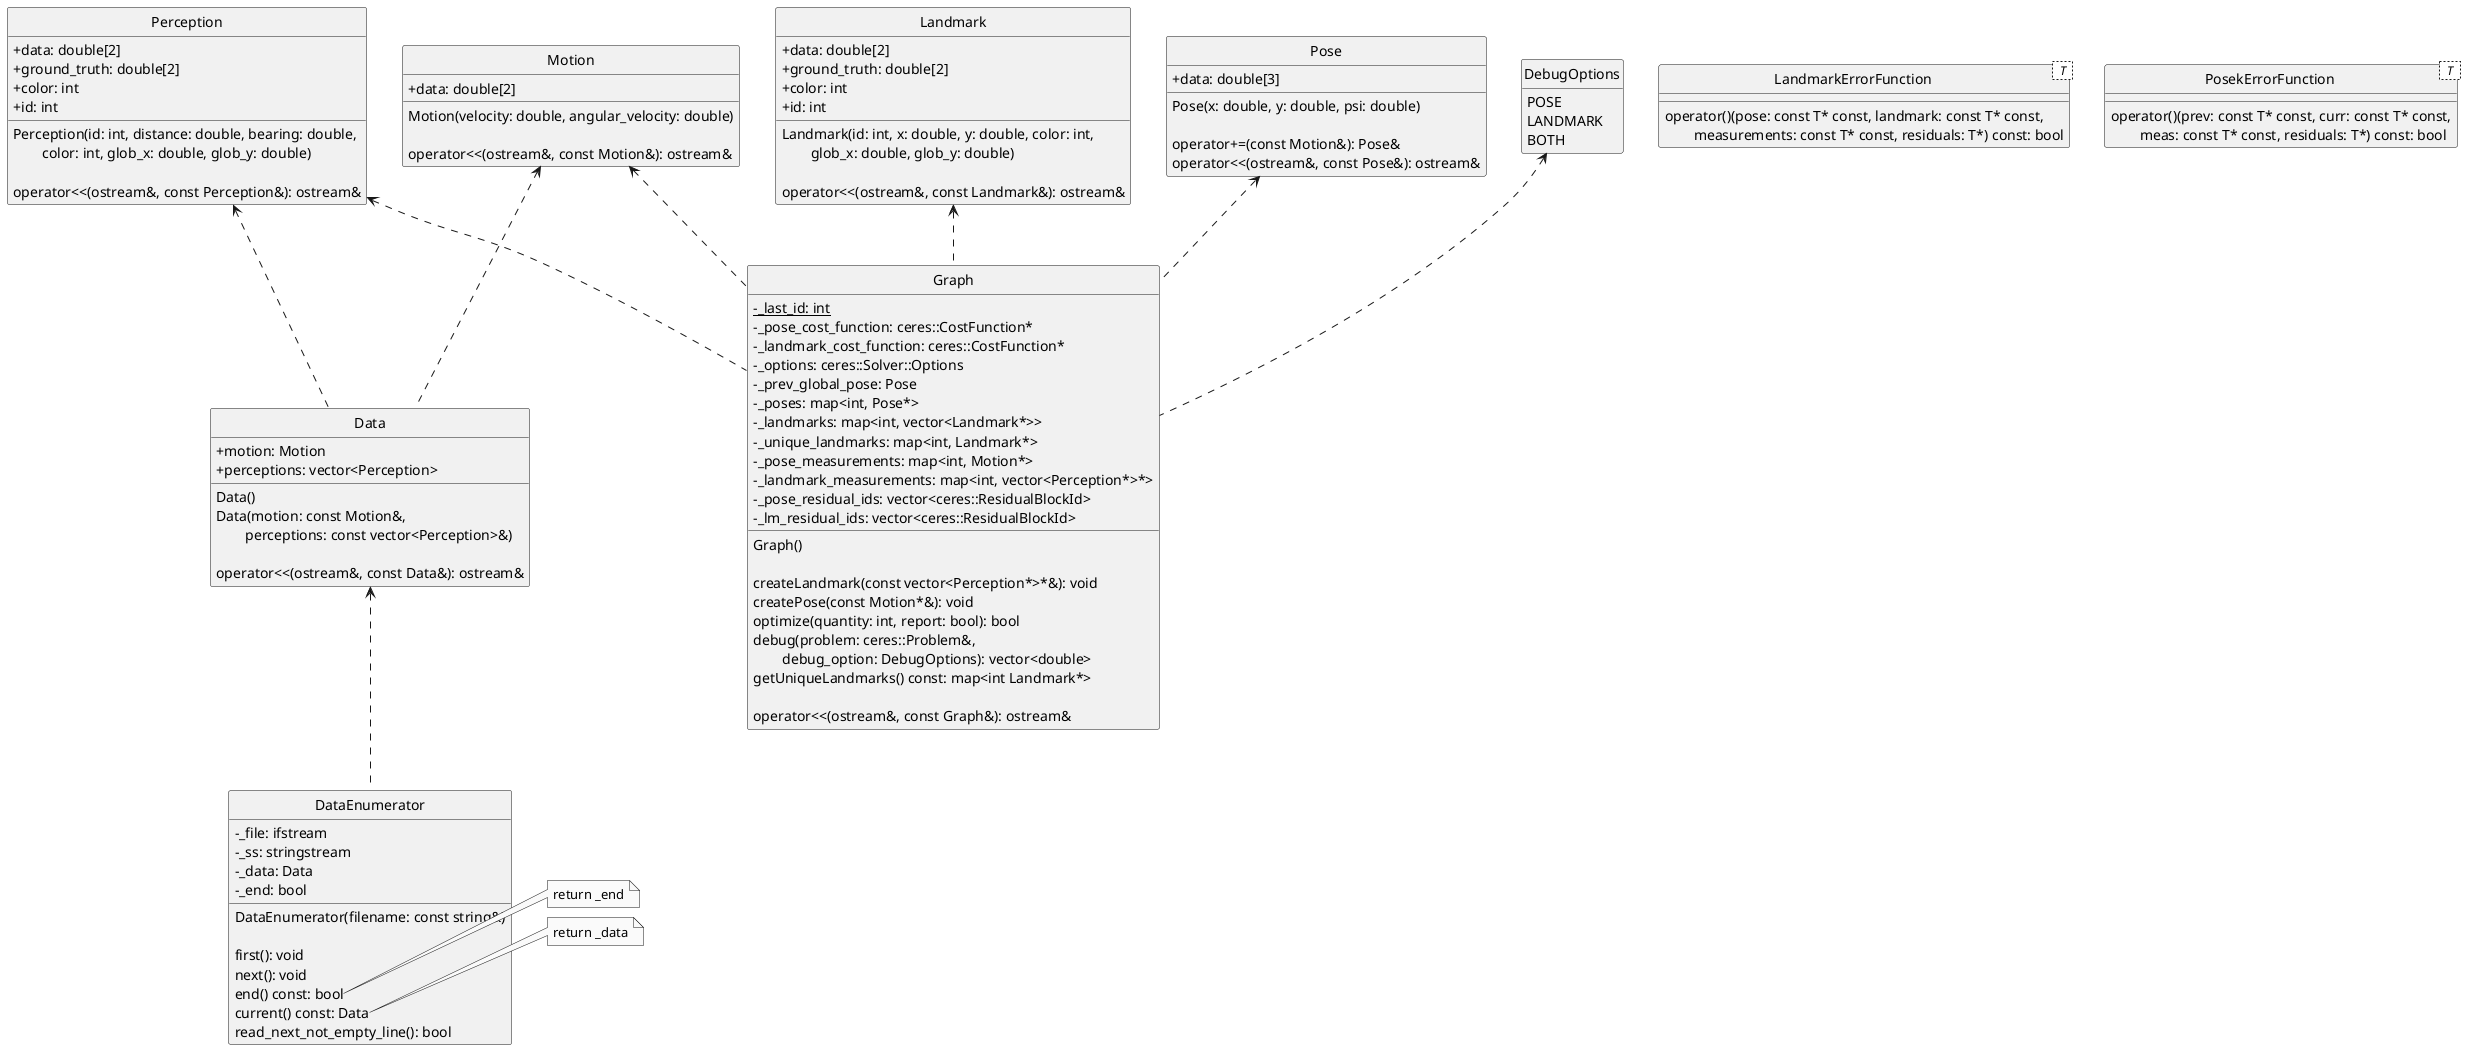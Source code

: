@startuml GraphSlam

skinparam Monochrome true
skinparam ClassAttributeIconSize 0

class Landmark
{
    +data: double[2]
    +ground_truth: double[2]
    +color: int
    +id: int

    Landmark(id: int, x: double, y: double, color: int,
    \tglob_x: double, glob_y: double)

    operator<<(ostream&, const Landmark&): ostream&
}

class Motion
{
    +data: double[2]

    Motion(velocity: double, angular_velocity: double)

    operator<<(ostream&, const Motion&): ostream&
}

class Perception
{
    +data: double[2]
    +ground_truth: double[2]
    +color: int
    +id: int

    Perception(id: int, distance: double, bearing: double,
    \tcolor: int, glob_x: double, glob_y: double)

    operator<<(ostream&, const Perception&): ostream&
}

class Pose
{
    +data: double[3]

    Pose(x: double, y: double, psi: double)

    operator+=(const Motion&): Pose&
    operator<<(ostream&, const Pose&): ostream&
}

class LandmarkErrorFunction<  T  >
{
    operator()(pose: const T* const, landmark: const T* const, 
    \tmeasurements: const T* const, residuals: T*) const: bool
}

class PosekErrorFunction<  T  >
{
    operator()(prev: const T* const, curr: const T* const, 
    \tmeas: const T* const, residuals: T*) const: bool
}

enum DebugOptions
{
    POSE
    LANDMARK
    BOTH
}

class Graph
{
    -{static}_last_id: int
    -_pose_cost_function: ceres::CostFunction*
    -_landmark_cost_function: ceres::CostFunction*
    -_options: ceres::Solver::Options
    -_prev_global_pose: Pose
    -_poses: map<int, Pose*>
    -_landmarks: map<int, vector<Landmark*>>
    -_unique_landmarks: map<int, Landmark*>
    -_pose_measurements: map<int, Motion*>
    -_landmark_measurements: map<int, vector<Perception*>*>
    -_pose_residual_ids: vector<ceres::ResidualBlockId>
    -_lm_residual_ids: vector<ceres::ResidualBlockId>

    Graph()

    createLandmark(const vector<Perception*>*&): void
    createPose(const Motion*&): void
    optimize(quantity: int, report: bool): bool
    debug(problem: ceres::Problem&,
    \tdebug_option: DebugOptions): vector<double>
    getUniqueLandmarks() const: map<int Landmark*>

    operator<<(ostream&, const Graph&): ostream&
}

class Data
{
    +motion: Motion
    +perceptions: vector<Perception>

    Data()
    Data(motion: const Motion&,
    \tperceptions: const vector<Perception>&)

    operator<<(ostream&, const Data&): ostream&
}

class DataEnumerator
{
    -_file: ifstream
    -_ss: stringstream
    -_data: Data
    -_end: bool

    DataEnumerator(filename: const string&)

    first(): void
    next(): void
    end() const: bool
    current() const: Data
    read_next_not_empty_line(): bool
}

note right of DataEnumerator::end()
    return _end
end note
note right of DataEnumerator::current()
    return _data
end note

Data <-. DataEnumerator
Motion <-. Data
Perception <-. Data

DebugOptions <-. Graph
Landmark <-. Graph
Motion <-. Graph
Perception <-. Graph
Pose <-. Graph

hide circle
hide enum methods

@enduml